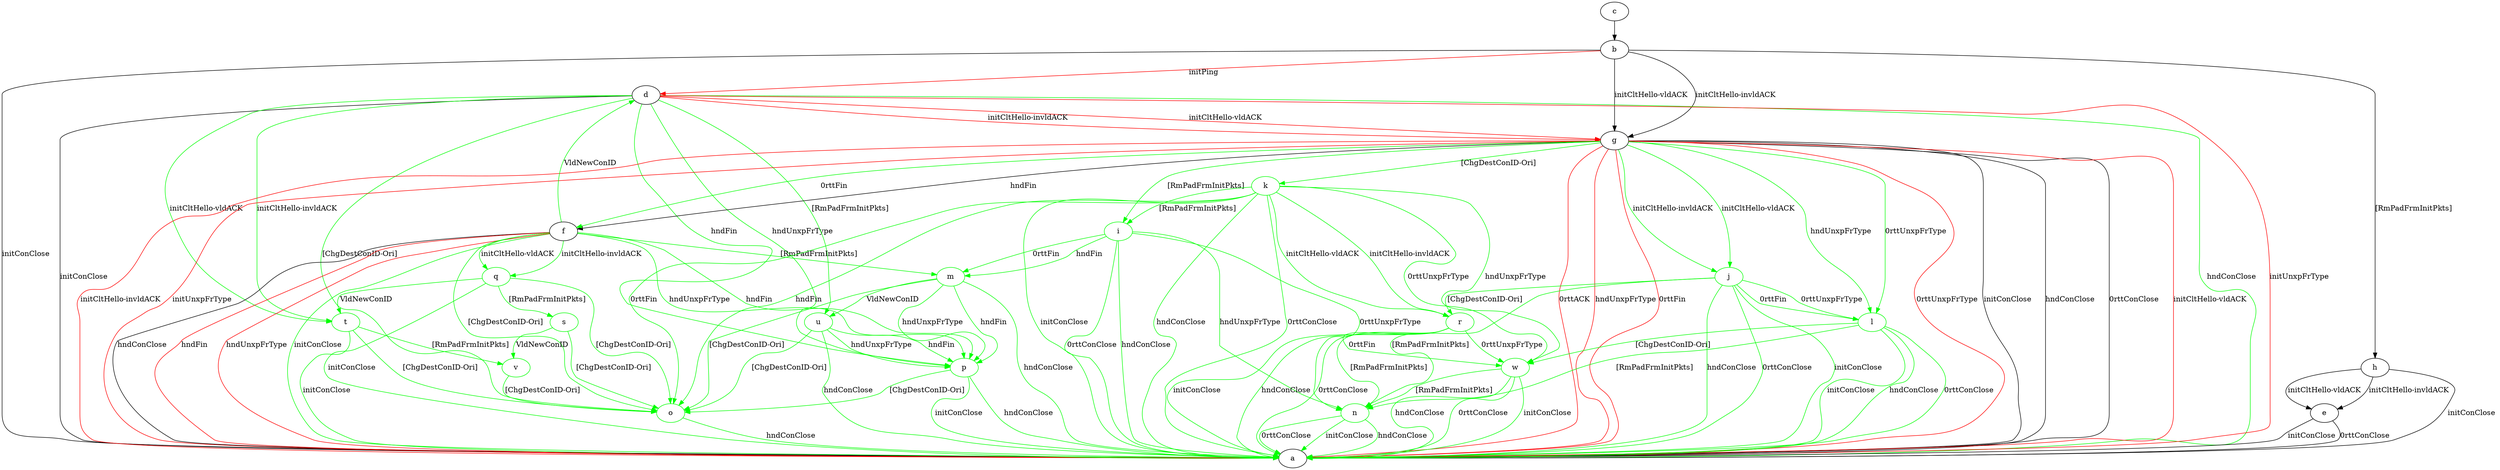 digraph "" {
	b -> a	[key=0,
		label="initConClose "];
	b -> d	[key=0,
		color=red,
		label="initPing "];
	b -> g	[key=0,
		label="initCltHello-vldACK "];
	b -> g	[key=1,
		label="initCltHello-invldACK "];
	b -> h	[key=0,
		label="[RmPadFrmInitPkts] "];
	c -> b	[key=0];
	d -> a	[key=0,
		label="initConClose "];
	d -> a	[key=1,
		color=green,
		label="hndConClose "];
	d -> a	[key=2,
		color=red,
		label="initUnxpFrType "];
	d -> g	[key=0,
		color=red,
		label="initCltHello-vldACK "];
	d -> g	[key=1,
		color=red,
		label="initCltHello-invldACK "];
	o	[color=green];
	d -> o	[key=0,
		color=green,
		label="[ChgDestConID-Ori] "];
	p	[color=green];
	d -> p	[key=0,
		color=green,
		label="hndFin "];
	d -> p	[key=1,
		color=green,
		label="hndUnxpFrType "];
	t	[color=green];
	d -> t	[key=0,
		color=green,
		label="initCltHello-vldACK "];
	d -> t	[key=1,
		color=green,
		label="initCltHello-invldACK "];
	u	[color=green];
	d -> u	[key=0,
		color=green,
		label="[RmPadFrmInitPkts] "];
	e -> a	[key=0,
		label="initConClose "];
	e -> a	[key=1,
		label="0rttConClose "];
	f -> a	[key=0,
		label="hndConClose "];
	f -> a	[key=1,
		color=green,
		label="initConClose "];
	f -> a	[key=2,
		color=red,
		label="hndFin "];
	f -> a	[key=3,
		color=red,
		label="hndUnxpFrType "];
	f -> d	[key=0,
		color=green,
		label="VldNewConID "];
	m	[color=green];
	f -> m	[key=0,
		color=green,
		label="[RmPadFrmInitPkts] "];
	f -> o	[key=0,
		color=green,
		label="[ChgDestConID-Ori] "];
	f -> p	[key=0,
		color=green,
		label="hndFin "];
	f -> p	[key=1,
		color=green,
		label="hndUnxpFrType "];
	q	[color=green];
	f -> q	[key=0,
		color=green,
		label="initCltHello-vldACK "];
	f -> q	[key=1,
		color=green,
		label="initCltHello-invldACK "];
	g -> a	[key=0,
		label="initConClose "];
	g -> a	[key=1,
		label="hndConClose "];
	g -> a	[key=2,
		label="0rttConClose "];
	g -> a	[key=3,
		color=red,
		label="initCltHello-vldACK "];
	g -> a	[key=4,
		color=red,
		label="initCltHello-invldACK "];
	g -> a	[key=5,
		color=red,
		label="initUnxpFrType "];
	g -> a	[key=6,
		color=red,
		label="hndUnxpFrType "];
	g -> a	[key=7,
		color=red,
		label="0rttFin "];
	g -> a	[key=8,
		color=red,
		label="0rttUnxpFrType "];
	g -> a	[key=9,
		color=red,
		label="0rttACK "];
	g -> f	[key=0,
		label="hndFin "];
	g -> f	[key=1,
		color=green,
		label="0rttFin "];
	i	[color=green];
	g -> i	[key=0,
		color=green,
		label="[RmPadFrmInitPkts] "];
	j	[color=green];
	g -> j	[key=0,
		color=green,
		label="initCltHello-vldACK "];
	g -> j	[key=1,
		color=green,
		label="initCltHello-invldACK "];
	k	[color=green];
	g -> k	[key=0,
		color=green,
		label="[ChgDestConID-Ori] "];
	l	[color=green];
	g -> l	[key=0,
		color=green,
		label="hndUnxpFrType "];
	g -> l	[key=1,
		color=green,
		label="0rttUnxpFrType "];
	h -> a	[key=0,
		label="initConClose "];
	h -> e	[key=0,
		label="initCltHello-vldACK "];
	h -> e	[key=1,
		label="initCltHello-invldACK "];
	i -> a	[key=0,
		color=green,
		label="hndConClose "];
	i -> a	[key=1,
		color=green,
		label="0rttConClose "];
	i -> m	[key=0,
		color=green,
		label="hndFin "];
	i -> m	[key=1,
		color=green,
		label="0rttFin "];
	n	[color=green];
	i -> n	[key=0,
		color=green,
		label="hndUnxpFrType "];
	i -> n	[key=1,
		color=green,
		label="0rttUnxpFrType "];
	j -> a	[key=0,
		color=green,
		label="initConClose "];
	j -> a	[key=1,
		color=green,
		label="hndConClose "];
	j -> a	[key=2,
		color=green,
		label="0rttConClose "];
	j -> l	[key=0,
		color=green,
		label="0rttFin "];
	j -> l	[key=1,
		color=green,
		label="0rttUnxpFrType "];
	j -> n	[key=0,
		color=green,
		label="[RmPadFrmInitPkts] "];
	r	[color=green];
	j -> r	[key=0,
		color=green,
		label="[ChgDestConID-Ori] "];
	k -> a	[key=0,
		color=green,
		label="initConClose "];
	k -> a	[key=1,
		color=green,
		label="hndConClose "];
	k -> a	[key=2,
		color=green,
		label="0rttConClose "];
	k -> i	[key=0,
		color=green,
		label="[RmPadFrmInitPkts] "];
	k -> o	[key=0,
		color=green,
		label="hndFin "];
	k -> o	[key=1,
		color=green,
		label="0rttFin "];
	k -> r	[key=0,
		color=green,
		label="initCltHello-vldACK "];
	k -> r	[key=1,
		color=green,
		label="initCltHello-invldACK "];
	w	[color=green];
	k -> w	[key=0,
		color=green,
		label="hndUnxpFrType "];
	k -> w	[key=1,
		color=green,
		label="0rttUnxpFrType "];
	l -> a	[key=0,
		color=green,
		label="initConClose "];
	l -> a	[key=1,
		color=green,
		label="hndConClose "];
	l -> a	[key=2,
		color=green,
		label="0rttConClose "];
	l -> n	[key=0,
		color=green,
		label="[RmPadFrmInitPkts] "];
	l -> w	[key=0,
		color=green,
		label="[ChgDestConID-Ori] "];
	m -> a	[key=0,
		color=green,
		label="hndConClose "];
	m -> o	[key=0,
		color=green,
		label="[ChgDestConID-Ori] "];
	m -> p	[key=0,
		color=green,
		label="hndFin "];
	m -> p	[key=1,
		color=green,
		label="hndUnxpFrType "];
	m -> u	[key=0,
		color=green,
		label="VldNewConID "];
	n -> a	[key=0,
		color=green,
		label="initConClose "];
	n -> a	[key=1,
		color=green,
		label="hndConClose "];
	n -> a	[key=2,
		color=green,
		label="0rttConClose "];
	o -> a	[key=0,
		color=green,
		label="hndConClose "];
	p -> a	[key=0,
		color=green,
		label="initConClose "];
	p -> a	[key=1,
		color=green,
		label="hndConClose "];
	p -> o	[key=0,
		color=green,
		label="[ChgDestConID-Ori] "];
	q -> a	[key=0,
		color=green,
		label="initConClose "];
	q -> o	[key=0,
		color=green,
		label="[ChgDestConID-Ori] "];
	s	[color=green];
	q -> s	[key=0,
		color=green,
		label="[RmPadFrmInitPkts] "];
	q -> t	[key=0,
		color=green,
		label="VldNewConID "];
	r -> a	[key=0,
		color=green,
		label="initConClose "];
	r -> a	[key=1,
		color=green,
		label="hndConClose "];
	r -> a	[key=2,
		color=green,
		label="0rttConClose "];
	r -> n	[key=0,
		color=green,
		label="[RmPadFrmInitPkts] "];
	r -> w	[key=0,
		color=green,
		label="0rttFin "];
	r -> w	[key=1,
		color=green,
		label="0rttUnxpFrType "];
	s -> o	[key=0,
		color=green,
		label="[ChgDestConID-Ori] "];
	v	[color=green];
	s -> v	[key=0,
		color=green,
		label="VldNewConID "];
	t -> a	[key=0,
		color=green,
		label="initConClose "];
	t -> o	[key=0,
		color=green,
		label="[ChgDestConID-Ori] "];
	t -> v	[key=0,
		color=green,
		label="[RmPadFrmInitPkts] "];
	u -> a	[key=0,
		color=green,
		label="hndConClose "];
	u -> o	[key=0,
		color=green,
		label="[ChgDestConID-Ori] "];
	u -> p	[key=0,
		color=green,
		label="hndFin "];
	u -> p	[key=1,
		color=green,
		label="hndUnxpFrType "];
	v -> o	[key=0,
		color=green,
		label="[ChgDestConID-Ori] "];
	w -> a	[key=0,
		color=green,
		label="initConClose "];
	w -> a	[key=1,
		color=green,
		label="hndConClose "];
	w -> a	[key=2,
		color=green,
		label="0rttConClose "];
	w -> n	[key=0,
		color=green,
		label="[RmPadFrmInitPkts] "];
}

